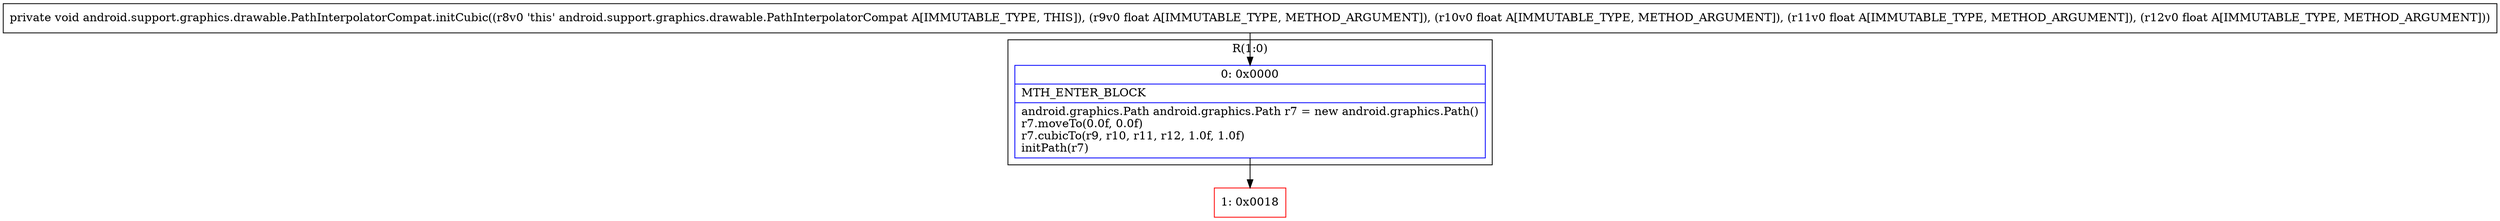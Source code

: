 digraph "CFG forandroid.support.graphics.drawable.PathInterpolatorCompat.initCubic(FFFF)V" {
subgraph cluster_Region_575096616 {
label = "R(1:0)";
node [shape=record,color=blue];
Node_0 [shape=record,label="{0\:\ 0x0000|MTH_ENTER_BLOCK\l|android.graphics.Path android.graphics.Path r7 = new android.graphics.Path()\lr7.moveTo(0.0f, 0.0f)\lr7.cubicTo(r9, r10, r11, r12, 1.0f, 1.0f)\linitPath(r7)\l}"];
}
Node_1 [shape=record,color=red,label="{1\:\ 0x0018}"];
MethodNode[shape=record,label="{private void android.support.graphics.drawable.PathInterpolatorCompat.initCubic((r8v0 'this' android.support.graphics.drawable.PathInterpolatorCompat A[IMMUTABLE_TYPE, THIS]), (r9v0 float A[IMMUTABLE_TYPE, METHOD_ARGUMENT]), (r10v0 float A[IMMUTABLE_TYPE, METHOD_ARGUMENT]), (r11v0 float A[IMMUTABLE_TYPE, METHOD_ARGUMENT]), (r12v0 float A[IMMUTABLE_TYPE, METHOD_ARGUMENT])) }"];
MethodNode -> Node_0;
Node_0 -> Node_1;
}

